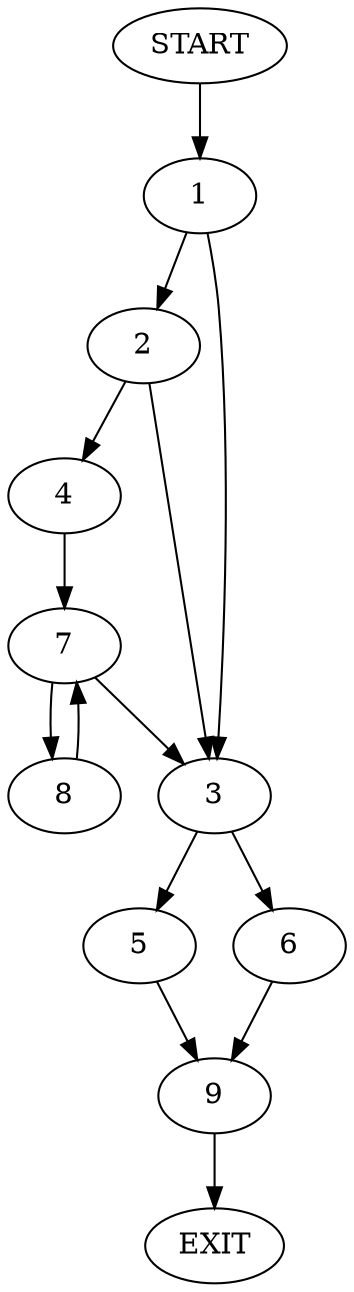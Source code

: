 digraph {
0 [label="START"]
10 [label="EXIT"]
0 -> 1
1 -> 2
1 -> 3
2 -> 4
2 -> 3
3 -> 5
3 -> 6
4 -> 7
7 -> 8
7 -> 3
8 -> 7
5 -> 9
6 -> 9
9 -> 10
}
